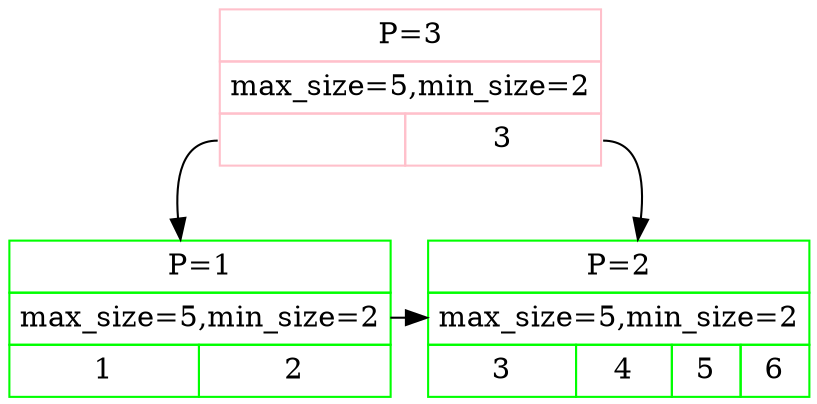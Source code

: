 digraph G {
INT_3[shape=plain color=pink label=<<TABLE BORDER="0" CELLBORDER="1" CELLSPACING="0" CELLPADDING="4">
<TR><TD COLSPAN="2">P=3</TD></TR>
<TR><TD COLSPAN="2">max_size=5,min_size=2</TD></TR>
<TR><TD PORT="p1"> </TD>
<TD PORT="p2">3</TD>
</TR></TABLE>>];
LEAF_1[shape=plain color=green label=<<TABLE BORDER="0" CELLBORDER="1" CELLSPACING="0" CELLPADDING="4">
<TR><TD COLSPAN="2">P=1</TD></TR>
<TR><TD COLSPAN="2">max_size=5,min_size=2</TD></TR>
<TR><TD>1</TD>
<TD>2</TD>
</TR></TABLE>>];
LEAF_1 -> LEAF_2;
{rank=same LEAF_1 LEAF_2};
INT_3:p1 -> LEAF_1;
LEAF_2[shape=plain color=green label=<<TABLE BORDER="0" CELLBORDER="1" CELLSPACING="0" CELLPADDING="4">
<TR><TD COLSPAN="4">P=2</TD></TR>
<TR><TD COLSPAN="4">max_size=5,min_size=2</TD></TR>
<TR><TD>3</TD>
<TD>4</TD>
<TD>5</TD>
<TD>6</TD>
</TR></TABLE>>];
INT_3:p2 -> LEAF_2;
}
